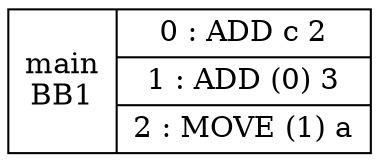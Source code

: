 digraph G { 
BB1[shape=record, label="<b>main\nBB1|{0 : ADD c 2 |1 : ADD (0) 3 |2 : MOVE (1) a }"];
}